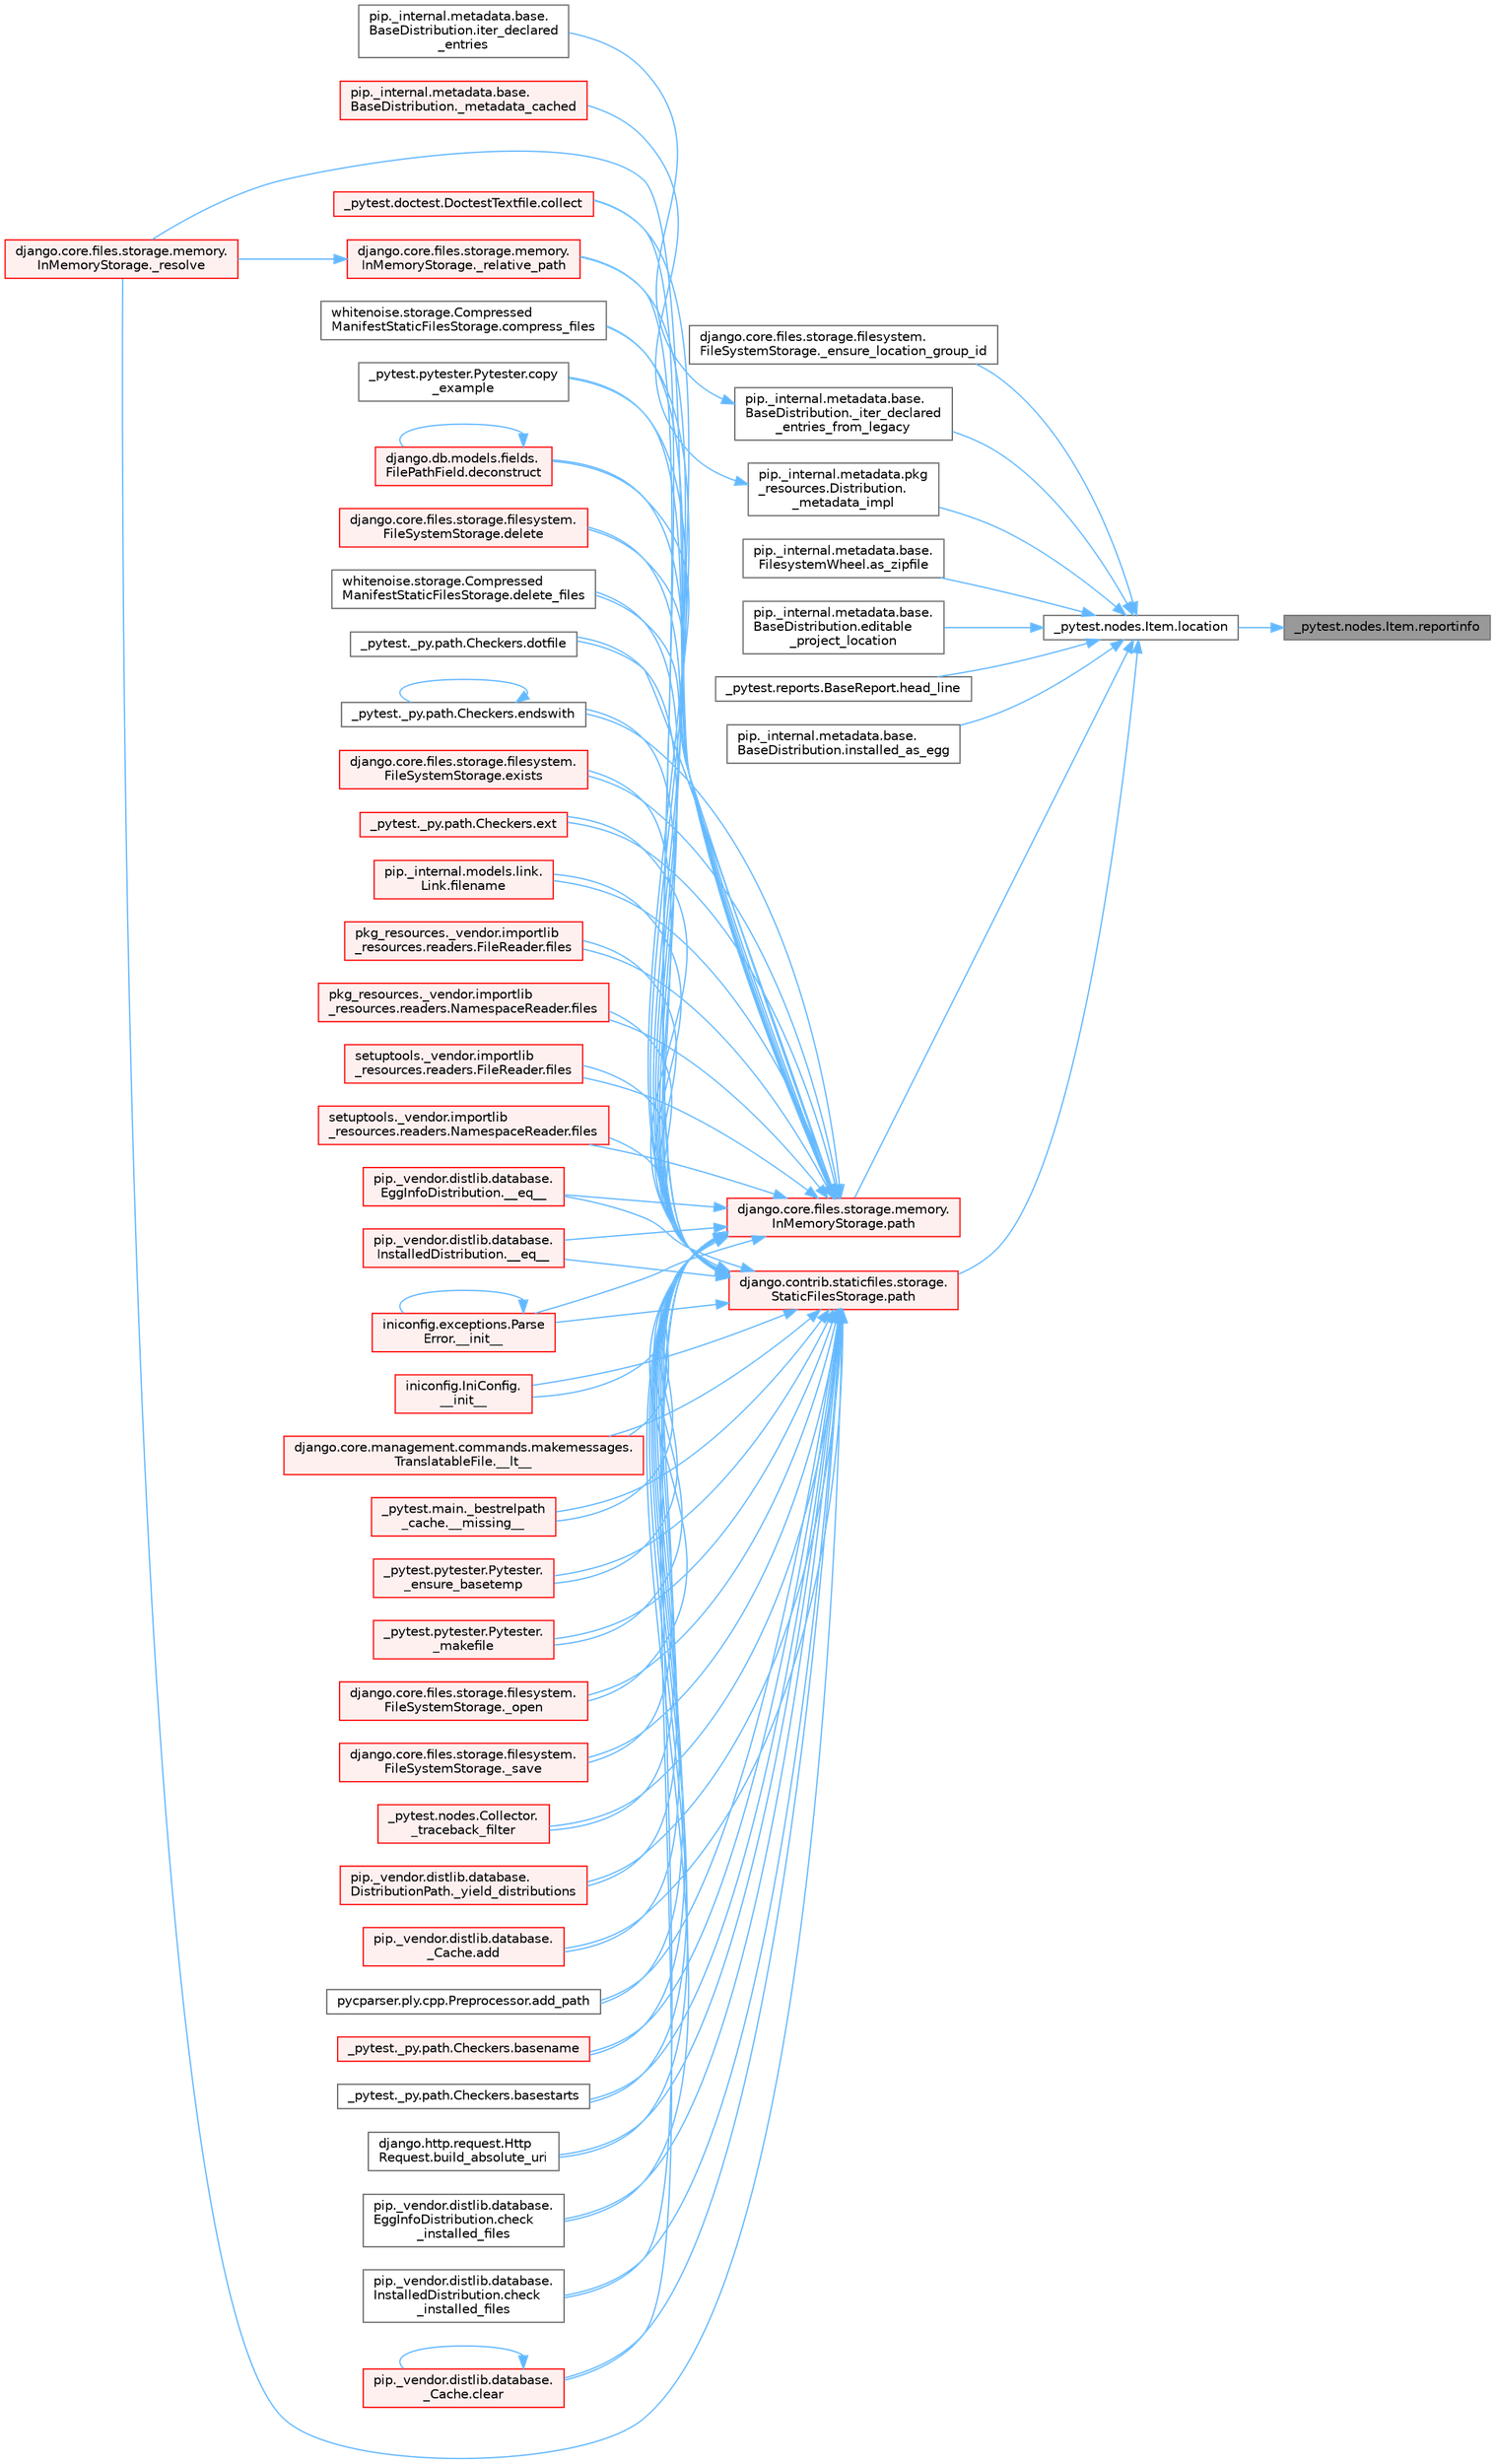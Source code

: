 digraph "_pytest.nodes.Item.reportinfo"
{
 // LATEX_PDF_SIZE
  bgcolor="transparent";
  edge [fontname=Helvetica,fontsize=10,labelfontname=Helvetica,labelfontsize=10];
  node [fontname=Helvetica,fontsize=10,shape=box,height=0.2,width=0.4];
  rankdir="RL";
  Node1 [id="Node000001",label="_pytest.nodes.Item.reportinfo",height=0.2,width=0.4,color="gray40", fillcolor="grey60", style="filled", fontcolor="black",tooltip=" "];
  Node1 -> Node2 [id="edge1_Node000001_Node000002",dir="back",color="steelblue1",style="solid",tooltip=" "];
  Node2 [id="Node000002",label="_pytest.nodes.Item.location",height=0.2,width=0.4,color="grey40", fillcolor="white", style="filled",URL="$class__pytest_1_1nodes_1_1_item.html#a09cd5bab99de1b92a3aa6f76ba8aa206",tooltip=" "];
  Node2 -> Node3 [id="edge2_Node000002_Node000003",dir="back",color="steelblue1",style="solid",tooltip=" "];
  Node3 [id="Node000003",label="django.core.files.storage.filesystem.\lFileSystemStorage._ensure_location_group_id",height=0.2,width=0.4,color="grey40", fillcolor="white", style="filled",URL="$classdjango_1_1core_1_1files_1_1storage_1_1filesystem_1_1_file_system_storage.html#ada5408450b8d45745c1b0e5f4525c6f4",tooltip=" "];
  Node2 -> Node4 [id="edge3_Node000002_Node000004",dir="back",color="steelblue1",style="solid",tooltip=" "];
  Node4 [id="Node000004",label="pip._internal.metadata.base.\lBaseDistribution._iter_declared\l_entries_from_legacy",height=0.2,width=0.4,color="grey40", fillcolor="white", style="filled",URL="$classpip_1_1__internal_1_1metadata_1_1base_1_1_base_distribution.html#afe1092a9a3492091a1532c8907ccd9e8",tooltip=" "];
  Node4 -> Node5 [id="edge4_Node000004_Node000005",dir="back",color="steelblue1",style="solid",tooltip=" "];
  Node5 [id="Node000005",label="pip._internal.metadata.base.\lBaseDistribution.iter_declared\l_entries",height=0.2,width=0.4,color="grey40", fillcolor="white", style="filled",URL="$classpip_1_1__internal_1_1metadata_1_1base_1_1_base_distribution.html#ad33966e99962529d5c28c9f24c0a4fbd",tooltip=" "];
  Node2 -> Node6 [id="edge5_Node000002_Node000006",dir="back",color="steelblue1",style="solid",tooltip=" "];
  Node6 [id="Node000006",label="pip._internal.metadata.pkg\l_resources.Distribution.\l_metadata_impl",height=0.2,width=0.4,color="grey40", fillcolor="white", style="filled",URL="$classpip_1_1__internal_1_1metadata_1_1pkg__resources_1_1_distribution.html#a7d4ae76260de7d1936446c407277ad5b",tooltip=" "];
  Node6 -> Node7 [id="edge6_Node000006_Node000007",dir="back",color="steelblue1",style="solid",tooltip=" "];
  Node7 [id="Node000007",label="pip._internal.metadata.base.\lBaseDistribution._metadata_cached",height=0.2,width=0.4,color="red", fillcolor="#FFF0F0", style="filled",URL="$classpip_1_1__internal_1_1metadata_1_1base_1_1_base_distribution.html#a12683b16870a097bbe854e4ee3364f7f",tooltip=" "];
  Node2 -> Node3098 [id="edge7_Node000002_Node003098",dir="back",color="steelblue1",style="solid",tooltip=" "];
  Node3098 [id="Node003098",label="pip._internal.metadata.base.\lFilesystemWheel.as_zipfile",height=0.2,width=0.4,color="grey40", fillcolor="white", style="filled",URL="$classpip_1_1__internal_1_1metadata_1_1base_1_1_filesystem_wheel.html#a2edf7e9c5613ec85a815971d9f55ac82",tooltip=" "];
  Node2 -> Node964 [id="edge8_Node000002_Node000964",dir="back",color="steelblue1",style="solid",tooltip=" "];
  Node964 [id="Node000964",label="pip._internal.metadata.base.\lBaseDistribution.editable\l_project_location",height=0.2,width=0.4,color="grey40", fillcolor="white", style="filled",URL="$classpip_1_1__internal_1_1metadata_1_1base_1_1_base_distribution.html#a59297eb536a210ff36a71d4dda673749",tooltip=" "];
  Node2 -> Node3099 [id="edge9_Node000002_Node003099",dir="back",color="steelblue1",style="solid",tooltip=" "];
  Node3099 [id="Node003099",label="_pytest.reports.BaseReport.head_line",height=0.2,width=0.4,color="grey40", fillcolor="white", style="filled",URL="$class__pytest_1_1reports_1_1_base_report.html#ab38fe6637e88a52912eecf01ee5df8c3",tooltip=" "];
  Node2 -> Node3100 [id="edge10_Node000002_Node003100",dir="back",color="steelblue1",style="solid",tooltip=" "];
  Node3100 [id="Node003100",label="pip._internal.metadata.base.\lBaseDistribution.installed_as_egg",height=0.2,width=0.4,color="grey40", fillcolor="white", style="filled",URL="$classpip_1_1__internal_1_1metadata_1_1base_1_1_base_distribution.html#ae45c6ee79afca720f5d75db9bd5ec658",tooltip=" "];
  Node2 -> Node3101 [id="edge11_Node000002_Node003101",dir="back",color="steelblue1",style="solid",tooltip=" "];
  Node3101 [id="Node003101",label="django.contrib.staticfiles.storage.\lStaticFilesStorage.path",height=0.2,width=0.4,color="red", fillcolor="#FFF0F0", style="filled",URL="$classdjango_1_1contrib_1_1staticfiles_1_1storage_1_1_static_files_storage.html#a4e96cc92fbde7423d1b74f3a50fc0bf6",tooltip=" "];
  Node3101 -> Node933 [id="edge12_Node003101_Node000933",dir="back",color="steelblue1",style="solid",tooltip=" "];
  Node933 [id="Node000933",label="pip._vendor.distlib.database.\lEggInfoDistribution.__eq__",height=0.2,width=0.4,color="red", fillcolor="#FFF0F0", style="filled",URL="$classpip_1_1__vendor_1_1distlib_1_1database_1_1_egg_info_distribution.html#ab083ac09aa8cf26eb5305f1359efe85b",tooltip=" "];
  Node3101 -> Node934 [id="edge13_Node003101_Node000934",dir="back",color="steelblue1",style="solid",tooltip=" "];
  Node934 [id="Node000934",label="pip._vendor.distlib.database.\lInstalledDistribution.__eq__",height=0.2,width=0.4,color="red", fillcolor="#FFF0F0", style="filled",URL="$classpip_1_1__vendor_1_1distlib_1_1database_1_1_installed_distribution.html#a391e6744a97d9fcc66ca038eb012c71d",tooltip=" "];
  Node3101 -> Node935 [id="edge14_Node003101_Node000935",dir="back",color="steelblue1",style="solid",tooltip=" "];
  Node935 [id="Node000935",label="iniconfig.exceptions.Parse\lError.__init__",height=0.2,width=0.4,color="red", fillcolor="#FFF0F0", style="filled",URL="$classiniconfig_1_1exceptions_1_1_parse_error.html#a2e7c0f14bebe4a18a5e76a6f2804874f",tooltip=" "];
  Node935 -> Node935 [id="edge15_Node000935_Node000935",dir="back",color="steelblue1",style="solid",tooltip=" "];
  Node3101 -> Node936 [id="edge16_Node003101_Node000936",dir="back",color="steelblue1",style="solid",tooltip=" "];
  Node936 [id="Node000936",label="iniconfig.IniConfig.\l__init__",height=0.2,width=0.4,color="red", fillcolor="#FFF0F0", style="filled",URL="$classiniconfig_1_1_ini_config.html#acedfdc6806378289ae0ba417db5d88a2",tooltip=" "];
  Node3101 -> Node937 [id="edge17_Node003101_Node000937",dir="back",color="steelblue1",style="solid",tooltip=" "];
  Node937 [id="Node000937",label="django.core.management.commands.makemessages.\lTranslatableFile.__lt__",height=0.2,width=0.4,color="red", fillcolor="#FFF0F0", style="filled",URL="$classdjango_1_1core_1_1management_1_1commands_1_1makemessages_1_1_translatable_file.html#a08e864271bf61ff017919a98cc250c40",tooltip=" "];
  Node3101 -> Node938 [id="edge18_Node003101_Node000938",dir="back",color="steelblue1",style="solid",tooltip=" "];
  Node938 [id="Node000938",label="_pytest.main._bestrelpath\l_cache.__missing__",height=0.2,width=0.4,color="red", fillcolor="#FFF0F0", style="filled",URL="$class__pytest_1_1main_1_1__bestrelpath__cache.html#ad20a80028e2b7c9be3360704d8455b5c",tooltip=" "];
  Node3101 -> Node940 [id="edge19_Node003101_Node000940",dir="back",color="steelblue1",style="solid",tooltip=" "];
  Node940 [id="Node000940",label="_pytest.pytester.Pytester.\l_ensure_basetemp",height=0.2,width=0.4,color="red", fillcolor="#FFF0F0", style="filled",URL="$class__pytest_1_1pytester_1_1_pytester.html#a0351682a9bda53abcddfe725386e43be",tooltip=" "];
  Node3101 -> Node944 [id="edge20_Node003101_Node000944",dir="back",color="steelblue1",style="solid",tooltip=" "];
  Node944 [id="Node000944",label="_pytest.pytester.Pytester.\l_makefile",height=0.2,width=0.4,color="red", fillcolor="#FFF0F0", style="filled",URL="$class__pytest_1_1pytester_1_1_pytester.html#a7a55c8d58e26455aa4fa8bc9c5d692c6",tooltip=" "];
  Node3101 -> Node957 [id="edge21_Node003101_Node000957",dir="back",color="steelblue1",style="solid",tooltip=" "];
  Node957 [id="Node000957",label="django.core.files.storage.filesystem.\lFileSystemStorage._open",height=0.2,width=0.4,color="red", fillcolor="#FFF0F0", style="filled",URL="$classdjango_1_1core_1_1files_1_1storage_1_1filesystem_1_1_file_system_storage.html#ae445f45c773bb251ff7fe2250623a527",tooltip=" "];
  Node3101 -> Node1172 [id="edge22_Node003101_Node001172",dir="back",color="steelblue1",style="solid",tooltip=" "];
  Node1172 [id="Node001172",label="django.core.files.storage.memory.\lInMemoryStorage._relative_path",height=0.2,width=0.4,color="red", fillcolor="#FFF0F0", style="filled",URL="$classdjango_1_1core_1_1files_1_1storage_1_1memory_1_1_in_memory_storage.html#ac55022122cbce7480d2544d78cb961a8",tooltip=" "];
  Node1172 -> Node1173 [id="edge23_Node001172_Node001173",dir="back",color="steelblue1",style="solid",tooltip=" "];
  Node1173 [id="Node001173",label="django.core.files.storage.memory.\lInMemoryStorage._resolve",height=0.2,width=0.4,color="red", fillcolor="#FFF0F0", style="filled",URL="$classdjango_1_1core_1_1files_1_1storage_1_1memory_1_1_in_memory_storage.html#a2bef8461f4f35675479c14e705ed4055",tooltip=" "];
  Node3101 -> Node1173 [id="edge24_Node003101_Node001173",dir="back",color="steelblue1",style="solid",tooltip=" "];
  Node3101 -> Node1477 [id="edge25_Node003101_Node001477",dir="back",color="steelblue1",style="solid",tooltip=" "];
  Node1477 [id="Node001477",label="django.core.files.storage.filesystem.\lFileSystemStorage._save",height=0.2,width=0.4,color="red", fillcolor="#FFF0F0", style="filled",URL="$classdjango_1_1core_1_1files_1_1storage_1_1filesystem_1_1_file_system_storage.html#adbe53c076907f538c9edd1ec24814172",tooltip=" "];
  Node3101 -> Node1478 [id="edge26_Node003101_Node001478",dir="back",color="steelblue1",style="solid",tooltip=" "];
  Node1478 [id="Node001478",label="_pytest.nodes.Collector.\l_traceback_filter",height=0.2,width=0.4,color="red", fillcolor="#FFF0F0", style="filled",URL="$class__pytest_1_1nodes_1_1_collector.html#ad51ffd1da24374414a47c458e2cf0ab2",tooltip=" "];
  Node3101 -> Node1481 [id="edge27_Node003101_Node001481",dir="back",color="steelblue1",style="solid",tooltip=" "];
  Node1481 [id="Node001481",label="pip._vendor.distlib.database.\lDistributionPath._yield_distributions",height=0.2,width=0.4,color="red", fillcolor="#FFF0F0", style="filled",URL="$classpip_1_1__vendor_1_1distlib_1_1database_1_1_distribution_path.html#a494115a6f67233269e152b17f28e499f",tooltip=" "];
  Node3101 -> Node1488 [id="edge28_Node003101_Node001488",dir="back",color="steelblue1",style="solid",tooltip=" "];
  Node1488 [id="Node001488",label="pip._vendor.distlib.database.\l_Cache.add",height=0.2,width=0.4,color="red", fillcolor="#FFF0F0", style="filled",URL="$classpip_1_1__vendor_1_1distlib_1_1database_1_1___cache.html#a9d96a00152b11f1163cd2cdf6626ae08",tooltip=" "];
  Node3101 -> Node1489 [id="edge29_Node003101_Node001489",dir="back",color="steelblue1",style="solid",tooltip=" "];
  Node1489 [id="Node001489",label="pycparser.ply.cpp.Preprocessor.add_path",height=0.2,width=0.4,color="grey40", fillcolor="white", style="filled",URL="$classpycparser_1_1ply_1_1cpp_1_1_preprocessor.html#adc4ae2a997c42b396a19f823546c4d52",tooltip=" "];
  Node3101 -> Node1490 [id="edge30_Node003101_Node001490",dir="back",color="steelblue1",style="solid",tooltip=" "];
  Node1490 [id="Node001490",label="_pytest._py.path.Checkers.basename",height=0.2,width=0.4,color="red", fillcolor="#FFF0F0", style="filled",URL="$class__pytest_1_1__py_1_1path_1_1_checkers.html#a5a659647ce281e4f0e46b4113485effe",tooltip=" "];
  Node3101 -> Node1491 [id="edge31_Node003101_Node001491",dir="back",color="steelblue1",style="solid",tooltip=" "];
  Node1491 [id="Node001491",label="_pytest._py.path.Checkers.basestarts",height=0.2,width=0.4,color="grey40", fillcolor="white", style="filled",URL="$class__pytest_1_1__py_1_1path_1_1_checkers.html#a6e314faf838abff8a7b29c772973ed6a",tooltip=" "];
  Node3101 -> Node1492 [id="edge32_Node003101_Node001492",dir="back",color="steelblue1",style="solid",tooltip=" "];
  Node1492 [id="Node001492",label="django.http.request.Http\lRequest.build_absolute_uri",height=0.2,width=0.4,color="grey40", fillcolor="white", style="filled",URL="$classdjango_1_1http_1_1request_1_1_http_request.html#a779e4388b7528ae2f94ae9da4f796d4c",tooltip=" "];
  Node3101 -> Node1493 [id="edge33_Node003101_Node001493",dir="back",color="steelblue1",style="solid",tooltip=" "];
  Node1493 [id="Node001493",label="pip._vendor.distlib.database.\lEggInfoDistribution.check\l_installed_files",height=0.2,width=0.4,color="grey40", fillcolor="white", style="filled",URL="$classpip_1_1__vendor_1_1distlib_1_1database_1_1_egg_info_distribution.html#a1e5196e3216b38c2ba44ba7c611d1871",tooltip=" "];
  Node3101 -> Node1494 [id="edge34_Node003101_Node001494",dir="back",color="steelblue1",style="solid",tooltip=" "];
  Node1494 [id="Node001494",label="pip._vendor.distlib.database.\lInstalledDistribution.check\l_installed_files",height=0.2,width=0.4,color="grey40", fillcolor="white", style="filled",URL="$classpip_1_1__vendor_1_1distlib_1_1database_1_1_installed_distribution.html#a0648e22de76cbd21e559677899136ffd",tooltip=" "];
  Node3101 -> Node1495 [id="edge35_Node003101_Node001495",dir="back",color="steelblue1",style="solid",tooltip=" "];
  Node1495 [id="Node001495",label="pip._vendor.distlib.database.\l_Cache.clear",height=0.2,width=0.4,color="red", fillcolor="#FFF0F0", style="filled",URL="$classpip_1_1__vendor_1_1distlib_1_1database_1_1___cache.html#af81ee07ea1881ddaf69c99c4a2c9df41",tooltip=" "];
  Node1495 -> Node1495 [id="edge36_Node001495_Node001495",dir="back",color="steelblue1",style="solid",tooltip=" "];
  Node3101 -> Node1496 [id="edge37_Node003101_Node001496",dir="back",color="steelblue1",style="solid",tooltip=" "];
  Node1496 [id="Node001496",label="_pytest.doctest.DoctestTextfile.collect",height=0.2,width=0.4,color="red", fillcolor="#FFF0F0", style="filled",URL="$class__pytest_1_1doctest_1_1_doctest_textfile.html#ae6208b7f680bfcadf752a86afb559045",tooltip=" "];
  Node3101 -> Node1497 [id="edge38_Node003101_Node001497",dir="back",color="steelblue1",style="solid",tooltip=" "];
  Node1497 [id="Node001497",label="whitenoise.storage.Compressed\lManifestStaticFilesStorage.compress_files",height=0.2,width=0.4,color="grey40", fillcolor="white", style="filled",URL="$classwhitenoise_1_1storage_1_1_compressed_manifest_static_files_storage.html#ae53c3846898af0ebb6a5e40b120f1514",tooltip=" "];
  Node3101 -> Node1498 [id="edge39_Node003101_Node001498",dir="back",color="steelblue1",style="solid",tooltip=" "];
  Node1498 [id="Node001498",label="_pytest.pytester.Pytester.copy\l_example",height=0.2,width=0.4,color="grey40", fillcolor="white", style="filled",URL="$class__pytest_1_1pytester_1_1_pytester.html#aeeae92470f10e16abb52e25a149a3eb0",tooltip=" "];
  Node3101 -> Node1499 [id="edge40_Node003101_Node001499",dir="back",color="steelblue1",style="solid",tooltip=" "];
  Node1499 [id="Node001499",label="django.db.models.fields.\lFilePathField.deconstruct",height=0.2,width=0.4,color="red", fillcolor="#FFF0F0", style="filled",URL="$classdjango_1_1db_1_1models_1_1fields_1_1_file_path_field.html#a6a89176a77b5299ca6414c601c62dcb0",tooltip=" "];
  Node1499 -> Node1499 [id="edge41_Node001499_Node001499",dir="back",color="steelblue1",style="solid",tooltip=" "];
  Node3101 -> Node1500 [id="edge42_Node003101_Node001500",dir="back",color="steelblue1",style="solid",tooltip=" "];
  Node1500 [id="Node001500",label="django.core.files.storage.filesystem.\lFileSystemStorage.delete",height=0.2,width=0.4,color="red", fillcolor="#FFF0F0", style="filled",URL="$classdjango_1_1core_1_1files_1_1storage_1_1filesystem_1_1_file_system_storage.html#a431299ec5a60dec64204ded735dcdc58",tooltip=" "];
  Node3101 -> Node1501 [id="edge43_Node003101_Node001501",dir="back",color="steelblue1",style="solid",tooltip=" "];
  Node1501 [id="Node001501",label="whitenoise.storage.Compressed\lManifestStaticFilesStorage.delete_files",height=0.2,width=0.4,color="grey40", fillcolor="white", style="filled",URL="$classwhitenoise_1_1storage_1_1_compressed_manifest_static_files_storage.html#a974e04fa2459d319d4454c913e7bb5bf",tooltip=" "];
  Node3101 -> Node1502 [id="edge44_Node003101_Node001502",dir="back",color="steelblue1",style="solid",tooltip=" "];
  Node1502 [id="Node001502",label="_pytest._py.path.Checkers.dotfile",height=0.2,width=0.4,color="grey40", fillcolor="white", style="filled",URL="$class__pytest_1_1__py_1_1path_1_1_checkers.html#a3b2a5f5c0688999dd77f4cc954080e1a",tooltip=" "];
  Node3101 -> Node1503 [id="edge45_Node003101_Node001503",dir="back",color="steelblue1",style="solid",tooltip=" "];
  Node1503 [id="Node001503",label="_pytest._py.path.Checkers.endswith",height=0.2,width=0.4,color="grey40", fillcolor="white", style="filled",URL="$class__pytest_1_1__py_1_1path_1_1_checkers.html#ab4cd87d3e5a9c97e9939ea9adb35020d",tooltip=" "];
  Node1503 -> Node1503 [id="edge46_Node001503_Node001503",dir="back",color="steelblue1",style="solid",tooltip=" "];
  Node3101 -> Node1504 [id="edge47_Node003101_Node001504",dir="back",color="steelblue1",style="solid",tooltip=" "];
  Node1504 [id="Node001504",label="django.core.files.storage.filesystem.\lFileSystemStorage.exists",height=0.2,width=0.4,color="red", fillcolor="#FFF0F0", style="filled",URL="$classdjango_1_1core_1_1files_1_1storage_1_1filesystem_1_1_file_system_storage.html#a09638d435096d0b39bdbeaed81148baa",tooltip=" "];
  Node3101 -> Node1505 [id="edge48_Node003101_Node001505",dir="back",color="steelblue1",style="solid",tooltip=" "];
  Node1505 [id="Node001505",label="_pytest._py.path.Checkers.ext",height=0.2,width=0.4,color="red", fillcolor="#FFF0F0", style="filled",URL="$class__pytest_1_1__py_1_1path_1_1_checkers.html#a5344ac440ba5ac53af0bca048031fbf2",tooltip=" "];
  Node3101 -> Node1547 [id="edge49_Node003101_Node001547",dir="back",color="steelblue1",style="solid",tooltip=" "];
  Node1547 [id="Node001547",label="pip._internal.models.link.\lLink.filename",height=0.2,width=0.4,color="red", fillcolor="#FFF0F0", style="filled",URL="$classpip_1_1__internal_1_1models_1_1link_1_1_link.html#a5fb02f5a5a42909c89a18745b74cf998",tooltip=" "];
  Node3101 -> Node2116 [id="edge50_Node003101_Node002116",dir="back",color="steelblue1",style="solid",tooltip=" "];
  Node2116 [id="Node002116",label="pkg_resources._vendor.importlib\l_resources.readers.FileReader.files",height=0.2,width=0.4,color="red", fillcolor="#FFF0F0", style="filled",URL="$classpkg__resources_1_1__vendor_1_1importlib__resources_1_1readers_1_1_file_reader.html#ac80e1e3a22d012bbfb5f1b7a753bab21",tooltip=" "];
  Node3101 -> Node2118 [id="edge51_Node003101_Node002118",dir="back",color="steelblue1",style="solid",tooltip=" "];
  Node2118 [id="Node002118",label="pkg_resources._vendor.importlib\l_resources.readers.NamespaceReader.files",height=0.2,width=0.4,color="red", fillcolor="#FFF0F0", style="filled",URL="$classpkg__resources_1_1__vendor_1_1importlib__resources_1_1readers_1_1_namespace_reader.html#ae68f8b2f076387226b18c4889de277cf",tooltip=" "];
  Node3101 -> Node2119 [id="edge52_Node003101_Node002119",dir="back",color="steelblue1",style="solid",tooltip=" "];
  Node2119 [id="Node002119",label="setuptools._vendor.importlib\l_resources.readers.FileReader.files",height=0.2,width=0.4,color="red", fillcolor="#FFF0F0", style="filled",URL="$classsetuptools_1_1__vendor_1_1importlib__resources_1_1readers_1_1_file_reader.html#a8536b477e2f4ed83ac20b58baace6b4c",tooltip=" "];
  Node3101 -> Node2120 [id="edge53_Node003101_Node002120",dir="back",color="steelblue1",style="solid",tooltip=" "];
  Node2120 [id="Node002120",label="setuptools._vendor.importlib\l_resources.readers.NamespaceReader.files",height=0.2,width=0.4,color="red", fillcolor="#FFF0F0", style="filled",URL="$classsetuptools_1_1__vendor_1_1importlib__resources_1_1readers_1_1_namespace_reader.html#a80c5b3a6ae3f4903c4db5bb312f2ae49",tooltip=" "];
  Node2 -> Node3102 [id="edge54_Node000002_Node003102",dir="back",color="steelblue1",style="solid",tooltip=" "];
  Node3102 [id="Node003102",label="django.core.files.storage.memory.\lInMemoryStorage.path",height=0.2,width=0.4,color="red", fillcolor="#FFF0F0", style="filled",URL="$classdjango_1_1core_1_1files_1_1storage_1_1memory_1_1_in_memory_storage.html#a466c8e28fd11839318d2e4454b8ef89f",tooltip=" "];
  Node3102 -> Node933 [id="edge55_Node003102_Node000933",dir="back",color="steelblue1",style="solid",tooltip=" "];
  Node3102 -> Node934 [id="edge56_Node003102_Node000934",dir="back",color="steelblue1",style="solid",tooltip=" "];
  Node3102 -> Node935 [id="edge57_Node003102_Node000935",dir="back",color="steelblue1",style="solid",tooltip=" "];
  Node3102 -> Node936 [id="edge58_Node003102_Node000936",dir="back",color="steelblue1",style="solid",tooltip=" "];
  Node3102 -> Node937 [id="edge59_Node003102_Node000937",dir="back",color="steelblue1",style="solid",tooltip=" "];
  Node3102 -> Node938 [id="edge60_Node003102_Node000938",dir="back",color="steelblue1",style="solid",tooltip=" "];
  Node3102 -> Node940 [id="edge61_Node003102_Node000940",dir="back",color="steelblue1",style="solid",tooltip=" "];
  Node3102 -> Node944 [id="edge62_Node003102_Node000944",dir="back",color="steelblue1",style="solid",tooltip=" "];
  Node3102 -> Node957 [id="edge63_Node003102_Node000957",dir="back",color="steelblue1",style="solid",tooltip=" "];
  Node3102 -> Node1172 [id="edge64_Node003102_Node001172",dir="back",color="steelblue1",style="solid",tooltip=" "];
  Node3102 -> Node1173 [id="edge65_Node003102_Node001173",dir="back",color="steelblue1",style="solid",tooltip=" "];
  Node3102 -> Node1477 [id="edge66_Node003102_Node001477",dir="back",color="steelblue1",style="solid",tooltip=" "];
  Node3102 -> Node1478 [id="edge67_Node003102_Node001478",dir="back",color="steelblue1",style="solid",tooltip=" "];
  Node3102 -> Node1481 [id="edge68_Node003102_Node001481",dir="back",color="steelblue1",style="solid",tooltip=" "];
  Node3102 -> Node1488 [id="edge69_Node003102_Node001488",dir="back",color="steelblue1",style="solid",tooltip=" "];
  Node3102 -> Node1489 [id="edge70_Node003102_Node001489",dir="back",color="steelblue1",style="solid",tooltip=" "];
  Node3102 -> Node1490 [id="edge71_Node003102_Node001490",dir="back",color="steelblue1",style="solid",tooltip=" "];
  Node3102 -> Node1491 [id="edge72_Node003102_Node001491",dir="back",color="steelblue1",style="solid",tooltip=" "];
  Node3102 -> Node1492 [id="edge73_Node003102_Node001492",dir="back",color="steelblue1",style="solid",tooltip=" "];
  Node3102 -> Node1493 [id="edge74_Node003102_Node001493",dir="back",color="steelblue1",style="solid",tooltip=" "];
  Node3102 -> Node1494 [id="edge75_Node003102_Node001494",dir="back",color="steelblue1",style="solid",tooltip=" "];
  Node3102 -> Node1495 [id="edge76_Node003102_Node001495",dir="back",color="steelblue1",style="solid",tooltip=" "];
  Node3102 -> Node1496 [id="edge77_Node003102_Node001496",dir="back",color="steelblue1",style="solid",tooltip=" "];
  Node3102 -> Node1497 [id="edge78_Node003102_Node001497",dir="back",color="steelblue1",style="solid",tooltip=" "];
  Node3102 -> Node1498 [id="edge79_Node003102_Node001498",dir="back",color="steelblue1",style="solid",tooltip=" "];
  Node3102 -> Node1499 [id="edge80_Node003102_Node001499",dir="back",color="steelblue1",style="solid",tooltip=" "];
  Node3102 -> Node1500 [id="edge81_Node003102_Node001500",dir="back",color="steelblue1",style="solid",tooltip=" "];
  Node3102 -> Node1501 [id="edge82_Node003102_Node001501",dir="back",color="steelblue1",style="solid",tooltip=" "];
  Node3102 -> Node1502 [id="edge83_Node003102_Node001502",dir="back",color="steelblue1",style="solid",tooltip=" "];
  Node3102 -> Node1503 [id="edge84_Node003102_Node001503",dir="back",color="steelblue1",style="solid",tooltip=" "];
  Node3102 -> Node1504 [id="edge85_Node003102_Node001504",dir="back",color="steelblue1",style="solid",tooltip=" "];
  Node3102 -> Node1505 [id="edge86_Node003102_Node001505",dir="back",color="steelblue1",style="solid",tooltip=" "];
  Node3102 -> Node1547 [id="edge87_Node003102_Node001547",dir="back",color="steelblue1",style="solid",tooltip=" "];
  Node3102 -> Node2116 [id="edge88_Node003102_Node002116",dir="back",color="steelblue1",style="solid",tooltip=" "];
  Node3102 -> Node2118 [id="edge89_Node003102_Node002118",dir="back",color="steelblue1",style="solid",tooltip=" "];
  Node3102 -> Node2119 [id="edge90_Node003102_Node002119",dir="back",color="steelblue1",style="solid",tooltip=" "];
  Node3102 -> Node2120 [id="edge91_Node003102_Node002120",dir="back",color="steelblue1",style="solid",tooltip=" "];
}

